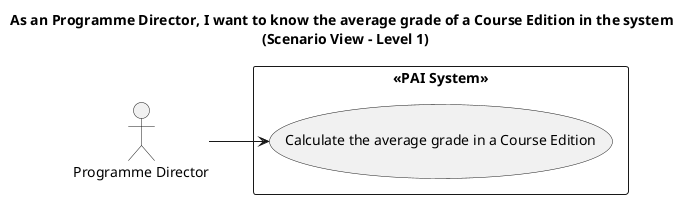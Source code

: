 @startuml
left to right direction

title As an Programme Director, I want to know the average grade of a Course Edition in the system \n (Scenario View - Level 1)


actor PD as "Programme Director"

rectangle "<<PAI System>>" {
    usecase "Calculate the average grade in a Course Edition" as UC1
}

PD --> UC1

@enduml
